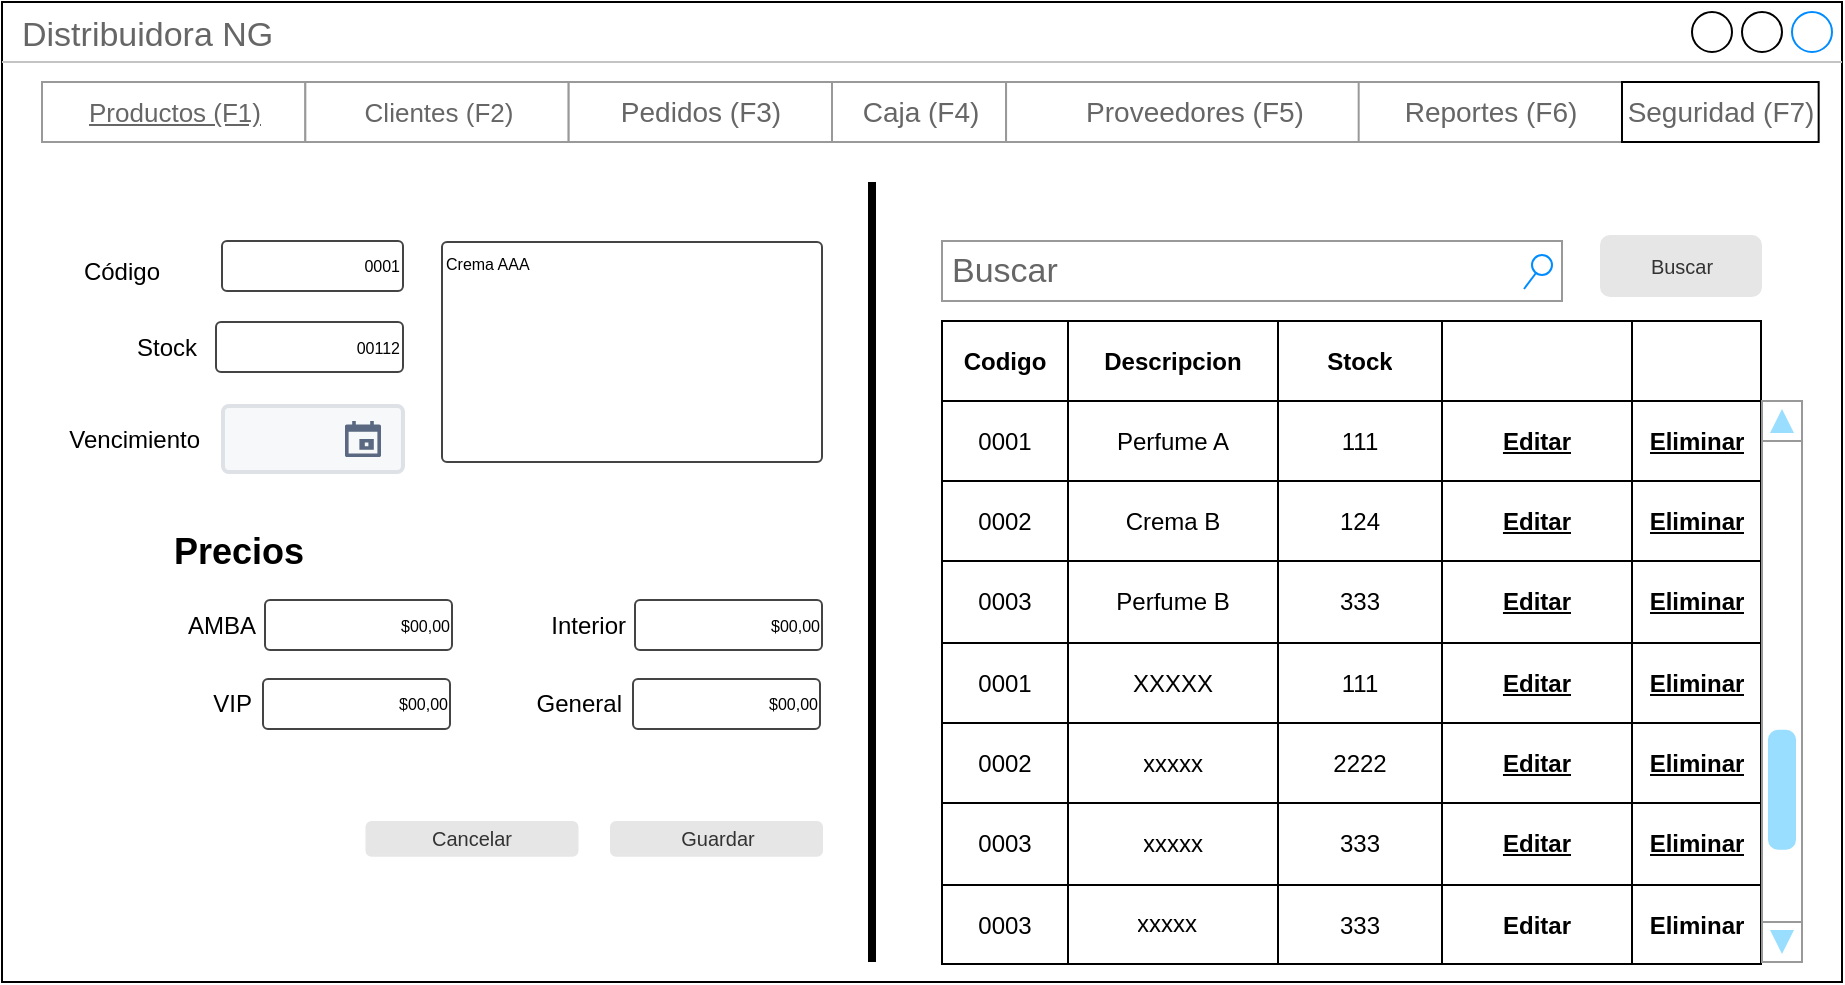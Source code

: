 <mxfile version="14.2.7" type="device"><diagram name="Page-1" id="f1b7ffb7-ca1e-a977-7cf5-a751b3c06c05"><mxGraphModel dx="2248" dy="762" grid="1" gridSize="10" guides="1" tooltips="1" connect="1" arrows="1" fold="1" page="1" pageScale="1" pageWidth="826" pageHeight="1169" background="none" math="0" shadow="0"><root><mxCell id="0"/><mxCell id="1" parent="0"/><mxCell id="uGyQ7GPlgNel_OXIpwsX-61" value="Distribuidora NG" style="strokeWidth=1;shadow=0;dashed=0;align=center;html=1;shape=mxgraph.mockup.containers.window;align=left;verticalAlign=top;spacingLeft=8;strokeColor2=#008cff;strokeColor3=#c4c4c4;fontColor=#666666;mainText=;fontSize=17;labelBackgroundColor=none;" vertex="1" parent="1"><mxGeometry x="-130" y="120" width="920" height="490" as="geometry"/></mxCell><mxCell id="uGyQ7GPlgNel_OXIpwsX-63" value="" style="strokeWidth=1;shadow=0;dashed=0;align=center;html=1;shape=mxgraph.mockup.forms.rrect;rSize=0;strokeColor=#999999;fontSize=10;" vertex="1" parent="1"><mxGeometry x="-110" y="160" width="790" height="30" as="geometry"/></mxCell><mxCell id="uGyQ7GPlgNel_OXIpwsX-64" value="&lt;u&gt;&lt;font style=&quot;font-size: 13px&quot;&gt;Productos (F1)&lt;/font&gt;&lt;/u&gt;" style="strokeColor=inherit;fillColor=inherit;gradientColor=inherit;strokeWidth=1;shadow=0;dashed=0;align=center;html=1;shape=mxgraph.mockup.forms.rrect;rSize=0;fontSize=17;fontColor=#666666;" vertex="1" parent="uGyQ7GPlgNel_OXIpwsX-63"><mxGeometry width="131.667" height="30" as="geometry"/></mxCell><mxCell id="uGyQ7GPlgNel_OXIpwsX-65" value="&lt;font style=&quot;font-size: 13px&quot;&gt;Clientes (F2)&lt;/font&gt;" style="strokeColor=inherit;fillColor=inherit;gradientColor=inherit;strokeWidth=1;shadow=0;dashed=0;align=center;html=1;shape=mxgraph.mockup.forms.rrect;rSize=0;fontSize=17;fontColor=#666666;" vertex="1" parent="uGyQ7GPlgNel_OXIpwsX-63"><mxGeometry x="131.667" width="131.667" height="30" as="geometry"/></mxCell><mxCell id="uGyQ7GPlgNel_OXIpwsX-66" value="&lt;font style=&quot;font-size: 14px&quot;&gt;Pedidos (F3)&lt;/font&gt;" style="strokeColor=inherit;fillColor=inherit;gradientColor=inherit;strokeWidth=1;shadow=0;dashed=0;align=center;html=1;shape=mxgraph.mockup.forms.rrect;rSize=0;fontSize=17;fontColor=#666666;" vertex="1" parent="uGyQ7GPlgNel_OXIpwsX-63"><mxGeometry x="263.333" width="131.667" height="30" as="geometry"/></mxCell><mxCell id="uGyQ7GPlgNel_OXIpwsX-67" value="&lt;font style=&quot;font-size: 14px&quot;&gt;Caja (F4)&lt;/font&gt;" style="strokeColor=inherit;fillColor=inherit;gradientColor=inherit;strokeWidth=1;shadow=0;dashed=0;align=center;html=1;shape=mxgraph.mockup.forms.rrect;rSize=0;fontSize=17;fontColor=#666666;" vertex="1" parent="uGyQ7GPlgNel_OXIpwsX-63"><mxGeometry x="395" width="87.034" height="30" as="geometry"/></mxCell><mxCell id="uGyQ7GPlgNel_OXIpwsX-68" value="&lt;font style=&quot;font-size: 14px&quot;&gt;Proveedores (F5)&lt;/font&gt;" style="strokeColor=inherit;fillColor=inherit;gradientColor=inherit;strokeWidth=1;shadow=0;dashed=0;align=center;html=1;shape=mxgraph.mockup.forms.rrect;rSize=0;fontSize=17;fontColor=#666666;" vertex="1" parent="uGyQ7GPlgNel_OXIpwsX-63"><mxGeometry x="482.034" width="187.458" height="30" as="geometry"/></mxCell><mxCell id="uGyQ7GPlgNel_OXIpwsX-69" value="&lt;font style=&quot;font-size: 14px&quot;&gt;Reportes (F6)&lt;/font&gt;" style="strokeColor=inherit;fillColor=inherit;gradientColor=inherit;strokeWidth=1;shadow=0;dashed=0;align=center;html=1;shape=mxgraph.mockup.forms.rrect;rSize=0;fontSize=17;fontColor=#666666;" vertex="1" parent="uGyQ7GPlgNel_OXIpwsX-63"><mxGeometry x="658.333" width="131.667" height="30" as="geometry"/></mxCell><mxCell id="uGyQ7GPlgNel_OXIpwsX-101" value="Buscar" style="strokeWidth=1;shadow=0;dashed=0;align=center;html=1;shape=mxgraph.mockup.forms.searchBox;strokeColor=#999999;mainText=;strokeColor2=#008cff;fontColor=#666666;fontSize=17;align=left;spacingLeft=3;" vertex="1" parent="1"><mxGeometry x="340" y="239.5" width="310" height="30" as="geometry"/></mxCell><mxCell id="uGyQ7GPlgNel_OXIpwsX-187" value="" style="shape=table;html=1;whiteSpace=wrap;startSize=0;container=1;collapsible=0;childLayout=tableLayout;fontSize=12;" vertex="1" parent="1"><mxGeometry x="340" y="279.5" width="409.5" height="321.5" as="geometry"/></mxCell><mxCell id="uGyQ7GPlgNel_OXIpwsX-188" value="" style="shape=partialRectangle;html=1;whiteSpace=wrap;collapsible=0;dropTarget=0;pointerEvents=0;fillColor=none;top=0;left=0;bottom=0;right=0;points=[[0,0.5],[1,0.5]];portConstraint=eastwest;" vertex="1" parent="uGyQ7GPlgNel_OXIpwsX-187"><mxGeometry width="409.5" height="40" as="geometry"/></mxCell><mxCell id="uGyQ7GPlgNel_OXIpwsX-189" value="Codigo" style="shape=partialRectangle;html=1;whiteSpace=wrap;connectable=0;overflow=hidden;fillColor=none;top=0;left=0;bottom=0;right=0;fontStyle=1" vertex="1" parent="uGyQ7GPlgNel_OXIpwsX-188"><mxGeometry width="63" height="40" as="geometry"/></mxCell><mxCell id="uGyQ7GPlgNel_OXIpwsX-190" value="Descripcion" style="shape=partialRectangle;html=1;whiteSpace=wrap;connectable=0;overflow=hidden;fillColor=none;top=0;left=0;bottom=0;right=0;fontStyle=1" vertex="1" parent="uGyQ7GPlgNel_OXIpwsX-188"><mxGeometry x="63" width="105" height="40" as="geometry"/></mxCell><mxCell id="uGyQ7GPlgNel_OXIpwsX-191" value="Stock" style="shape=partialRectangle;html=1;whiteSpace=wrap;connectable=0;overflow=hidden;fillColor=none;top=0;left=0;bottom=0;right=0;fontStyle=1" vertex="1" parent="uGyQ7GPlgNel_OXIpwsX-188"><mxGeometry x="168" width="82" height="40" as="geometry"/></mxCell><mxCell id="uGyQ7GPlgNel_OXIpwsX-192" value="" style="shape=partialRectangle;html=1;whiteSpace=wrap;connectable=0;overflow=hidden;fillColor=none;top=0;left=0;bottom=0;right=0;" vertex="1" parent="uGyQ7GPlgNel_OXIpwsX-188"><mxGeometry x="250" width="95" height="40" as="geometry"/></mxCell><mxCell id="uGyQ7GPlgNel_OXIpwsX-193" value="" style="shape=partialRectangle;html=1;whiteSpace=wrap;connectable=0;overflow=hidden;fillColor=none;top=0;left=0;bottom=0;right=0;" vertex="1" parent="uGyQ7GPlgNel_OXIpwsX-188"><mxGeometry x="345" width="65" height="40" as="geometry"/></mxCell><mxCell id="uGyQ7GPlgNel_OXIpwsX-194" value="" style="shape=partialRectangle;html=1;whiteSpace=wrap;collapsible=0;dropTarget=0;pointerEvents=0;fillColor=none;top=0;left=0;bottom=0;right=0;points=[[0,0.5],[1,0.5]];portConstraint=eastwest;" vertex="1" parent="uGyQ7GPlgNel_OXIpwsX-187"><mxGeometry y="40" width="409.5" height="40" as="geometry"/></mxCell><mxCell id="uGyQ7GPlgNel_OXIpwsX-195" value="0001" style="shape=partialRectangle;html=1;whiteSpace=wrap;connectable=0;overflow=hidden;fillColor=none;top=0;left=0;bottom=0;right=0;" vertex="1" parent="uGyQ7GPlgNel_OXIpwsX-194"><mxGeometry width="63" height="40" as="geometry"/></mxCell><mxCell id="uGyQ7GPlgNel_OXIpwsX-196" value="Perfume A" style="shape=partialRectangle;html=1;whiteSpace=wrap;connectable=0;overflow=hidden;fillColor=none;top=0;left=0;bottom=0;right=0;" vertex="1" parent="uGyQ7GPlgNel_OXIpwsX-194"><mxGeometry x="63" width="105" height="40" as="geometry"/></mxCell><mxCell id="uGyQ7GPlgNel_OXIpwsX-197" value="111" style="shape=partialRectangle;html=1;whiteSpace=wrap;connectable=0;overflow=hidden;fillColor=none;top=0;left=0;bottom=0;right=0;fontSize=12;" vertex="1" parent="uGyQ7GPlgNel_OXIpwsX-194"><mxGeometry x="168" width="82" height="40" as="geometry"/></mxCell><mxCell id="uGyQ7GPlgNel_OXIpwsX-198" value="&lt;u&gt;&lt;b&gt;Editar&lt;/b&gt;&lt;/u&gt;" style="shape=partialRectangle;html=1;whiteSpace=wrap;connectable=0;overflow=hidden;fillColor=none;top=0;left=0;bottom=0;right=0;" vertex="1" parent="uGyQ7GPlgNel_OXIpwsX-194"><mxGeometry x="250" width="95" height="40" as="geometry"/></mxCell><mxCell id="uGyQ7GPlgNel_OXIpwsX-199" value="&lt;b&gt;&lt;u&gt;Eliminar&lt;/u&gt;&lt;/b&gt;" style="shape=partialRectangle;html=1;whiteSpace=wrap;connectable=0;overflow=hidden;fillColor=none;top=0;left=0;bottom=0;right=0;" vertex="1" parent="uGyQ7GPlgNel_OXIpwsX-194"><mxGeometry x="345" width="65" height="40" as="geometry"/></mxCell><mxCell id="uGyQ7GPlgNel_OXIpwsX-200" value="" style="shape=partialRectangle;html=1;whiteSpace=wrap;collapsible=0;dropTarget=0;pointerEvents=0;fillColor=none;top=0;left=0;bottom=0;right=0;points=[[0,0.5],[1,0.5]];portConstraint=eastwest;" vertex="1" parent="uGyQ7GPlgNel_OXIpwsX-187"><mxGeometry y="80" width="409.5" height="40" as="geometry"/></mxCell><mxCell id="uGyQ7GPlgNel_OXIpwsX-201" value="0002" style="shape=partialRectangle;html=1;whiteSpace=wrap;connectable=0;overflow=hidden;fillColor=none;top=0;left=0;bottom=0;right=0;" vertex="1" parent="uGyQ7GPlgNel_OXIpwsX-200"><mxGeometry width="63" height="40" as="geometry"/></mxCell><mxCell id="uGyQ7GPlgNel_OXIpwsX-202" value="Crema B" style="shape=partialRectangle;html=1;whiteSpace=wrap;connectable=0;overflow=hidden;fillColor=none;top=0;left=0;bottom=0;right=0;" vertex="1" parent="uGyQ7GPlgNel_OXIpwsX-200"><mxGeometry x="63" width="105" height="40" as="geometry"/></mxCell><mxCell id="uGyQ7GPlgNel_OXIpwsX-203" value="124" style="shape=partialRectangle;html=1;whiteSpace=wrap;connectable=0;overflow=hidden;fillColor=none;top=0;left=0;bottom=0;right=0;fontSize=12;" vertex="1" parent="uGyQ7GPlgNel_OXIpwsX-200"><mxGeometry x="168" width="82" height="40" as="geometry"/></mxCell><mxCell id="uGyQ7GPlgNel_OXIpwsX-204" value="Editar" style="shape=partialRectangle;html=1;whiteSpace=wrap;connectable=0;overflow=hidden;fillColor=none;top=0;left=0;bottom=0;right=0;fontStyle=5" vertex="1" parent="uGyQ7GPlgNel_OXIpwsX-200"><mxGeometry x="250" width="95" height="40" as="geometry"/></mxCell><mxCell id="uGyQ7GPlgNel_OXIpwsX-205" value="Eliminar" style="shape=partialRectangle;html=1;whiteSpace=wrap;connectable=0;overflow=hidden;fillColor=none;top=0;left=0;bottom=0;right=0;fontStyle=5" vertex="1" parent="uGyQ7GPlgNel_OXIpwsX-200"><mxGeometry x="345" width="65" height="40" as="geometry"/></mxCell><mxCell id="uGyQ7GPlgNel_OXIpwsX-206" value="" style="shape=partialRectangle;html=1;whiteSpace=wrap;collapsible=0;dropTarget=0;pointerEvents=0;fillColor=none;top=0;left=0;bottom=0;right=0;points=[[0,0.5],[1,0.5]];portConstraint=eastwest;" vertex="1" parent="uGyQ7GPlgNel_OXIpwsX-187"><mxGeometry y="120" width="409.5" height="41" as="geometry"/></mxCell><mxCell id="uGyQ7GPlgNel_OXIpwsX-207" value="0003" style="shape=partialRectangle;html=1;whiteSpace=wrap;connectable=0;overflow=hidden;fillColor=none;top=0;left=0;bottom=0;right=0;" vertex="1" parent="uGyQ7GPlgNel_OXIpwsX-206"><mxGeometry width="63" height="41" as="geometry"/></mxCell><mxCell id="uGyQ7GPlgNel_OXIpwsX-208" value="Perfume B" style="shape=partialRectangle;html=1;whiteSpace=wrap;connectable=0;overflow=hidden;fillColor=none;top=0;left=0;bottom=0;right=0;" vertex="1" parent="uGyQ7GPlgNel_OXIpwsX-206"><mxGeometry x="63" width="105" height="41" as="geometry"/></mxCell><mxCell id="uGyQ7GPlgNel_OXIpwsX-209" value="333" style="shape=partialRectangle;html=1;whiteSpace=wrap;connectable=0;overflow=hidden;fillColor=none;top=0;left=0;bottom=0;right=0;fontSize=12;" vertex="1" parent="uGyQ7GPlgNel_OXIpwsX-206"><mxGeometry x="168" width="82" height="41" as="geometry"/></mxCell><mxCell id="uGyQ7GPlgNel_OXIpwsX-210" value="Editar" style="shape=partialRectangle;html=1;whiteSpace=wrap;connectable=0;overflow=hidden;fillColor=none;top=0;left=0;bottom=0;right=0;fontStyle=5" vertex="1" parent="uGyQ7GPlgNel_OXIpwsX-206"><mxGeometry x="250" width="95" height="41" as="geometry"/></mxCell><mxCell id="uGyQ7GPlgNel_OXIpwsX-211" value="Eliminar" style="shape=partialRectangle;html=1;whiteSpace=wrap;connectable=0;overflow=hidden;fillColor=none;top=0;left=0;bottom=0;right=0;fontStyle=5" vertex="1" parent="uGyQ7GPlgNel_OXIpwsX-206"><mxGeometry x="345" width="65" height="41" as="geometry"/></mxCell><mxCell id="uGyQ7GPlgNel_OXIpwsX-268" value="" style="shape=partialRectangle;html=1;whiteSpace=wrap;collapsible=0;dropTarget=0;pointerEvents=0;fillColor=none;top=0;left=0;bottom=0;right=0;points=[[0,0.5],[1,0.5]];portConstraint=eastwest;" vertex="1" parent="uGyQ7GPlgNel_OXIpwsX-187"><mxGeometry y="161" width="409.5" height="40" as="geometry"/></mxCell><mxCell id="uGyQ7GPlgNel_OXIpwsX-269" value="0001" style="shape=partialRectangle;html=1;whiteSpace=wrap;connectable=0;overflow=hidden;fillColor=none;top=0;left=0;bottom=0;right=0;" vertex="1" parent="uGyQ7GPlgNel_OXIpwsX-268"><mxGeometry width="63" height="40" as="geometry"/></mxCell><mxCell id="uGyQ7GPlgNel_OXIpwsX-270" value="XXXXX" style="shape=partialRectangle;html=1;whiteSpace=wrap;connectable=0;overflow=hidden;fillColor=none;top=0;left=0;bottom=0;right=0;" vertex="1" parent="uGyQ7GPlgNel_OXIpwsX-268"><mxGeometry x="63" width="105" height="40" as="geometry"/></mxCell><mxCell id="uGyQ7GPlgNel_OXIpwsX-271" value="111" style="shape=partialRectangle;html=1;whiteSpace=wrap;connectable=0;overflow=hidden;fillColor=none;top=0;left=0;bottom=0;right=0;fontSize=12;" vertex="1" parent="uGyQ7GPlgNel_OXIpwsX-268"><mxGeometry x="168" width="82" height="40" as="geometry"/></mxCell><mxCell id="uGyQ7GPlgNel_OXIpwsX-272" value="&lt;u&gt;&lt;b&gt;Editar&lt;/b&gt;&lt;/u&gt;" style="shape=partialRectangle;html=1;whiteSpace=wrap;connectable=0;overflow=hidden;fillColor=none;top=0;left=0;bottom=0;right=0;" vertex="1" parent="uGyQ7GPlgNel_OXIpwsX-268"><mxGeometry x="250" width="95" height="40" as="geometry"/></mxCell><mxCell id="uGyQ7GPlgNel_OXIpwsX-273" value="&lt;b&gt;&lt;u&gt;Eliminar&lt;/u&gt;&lt;/b&gt;" style="shape=partialRectangle;html=1;whiteSpace=wrap;connectable=0;overflow=hidden;fillColor=none;top=0;left=0;bottom=0;right=0;" vertex="1" parent="uGyQ7GPlgNel_OXIpwsX-268"><mxGeometry x="345" width="65" height="40" as="geometry"/></mxCell><mxCell id="uGyQ7GPlgNel_OXIpwsX-274" value="" style="shape=partialRectangle;html=1;whiteSpace=wrap;collapsible=0;dropTarget=0;pointerEvents=0;fillColor=none;top=0;left=0;bottom=0;right=0;points=[[0,0.5],[1,0.5]];portConstraint=eastwest;" vertex="1" parent="uGyQ7GPlgNel_OXIpwsX-187"><mxGeometry y="201" width="409.5" height="40" as="geometry"/></mxCell><mxCell id="uGyQ7GPlgNel_OXIpwsX-275" value="0002" style="shape=partialRectangle;html=1;whiteSpace=wrap;connectable=0;overflow=hidden;fillColor=none;top=0;left=0;bottom=0;right=0;" vertex="1" parent="uGyQ7GPlgNel_OXIpwsX-274"><mxGeometry width="63" height="40" as="geometry"/></mxCell><mxCell id="uGyQ7GPlgNel_OXIpwsX-276" value="xxxxx" style="shape=partialRectangle;html=1;whiteSpace=wrap;connectable=0;overflow=hidden;fillColor=none;top=0;left=0;bottom=0;right=0;" vertex="1" parent="uGyQ7GPlgNel_OXIpwsX-274"><mxGeometry x="63" width="105" height="40" as="geometry"/></mxCell><mxCell id="uGyQ7GPlgNel_OXIpwsX-277" value="2222" style="shape=partialRectangle;html=1;whiteSpace=wrap;connectable=0;overflow=hidden;fillColor=none;top=0;left=0;bottom=0;right=0;" vertex="1" parent="uGyQ7GPlgNel_OXIpwsX-274"><mxGeometry x="168" width="82" height="40" as="geometry"/></mxCell><mxCell id="uGyQ7GPlgNel_OXIpwsX-278" value="Editar" style="shape=partialRectangle;html=1;whiteSpace=wrap;connectable=0;overflow=hidden;fillColor=none;top=0;left=0;bottom=0;right=0;fontStyle=5" vertex="1" parent="uGyQ7GPlgNel_OXIpwsX-274"><mxGeometry x="250" width="95" height="40" as="geometry"/></mxCell><mxCell id="uGyQ7GPlgNel_OXIpwsX-279" value="Eliminar" style="shape=partialRectangle;html=1;whiteSpace=wrap;connectable=0;overflow=hidden;fillColor=none;top=0;left=0;bottom=0;right=0;fontStyle=5" vertex="1" parent="uGyQ7GPlgNel_OXIpwsX-274"><mxGeometry x="345" width="65" height="40" as="geometry"/></mxCell><mxCell id="uGyQ7GPlgNel_OXIpwsX-280" value="" style="shape=partialRectangle;html=1;whiteSpace=wrap;collapsible=0;dropTarget=0;pointerEvents=0;fillColor=none;top=0;left=0;bottom=0;right=0;points=[[0,0.5],[1,0.5]];portConstraint=eastwest;" vertex="1" parent="uGyQ7GPlgNel_OXIpwsX-187"><mxGeometry y="241" width="409.5" height="41" as="geometry"/></mxCell><mxCell id="uGyQ7GPlgNel_OXIpwsX-281" value="0003" style="shape=partialRectangle;html=1;whiteSpace=wrap;connectable=0;overflow=hidden;fillColor=none;top=0;left=0;bottom=0;right=0;" vertex="1" parent="uGyQ7GPlgNel_OXIpwsX-280"><mxGeometry width="63" height="41" as="geometry"/></mxCell><mxCell id="uGyQ7GPlgNel_OXIpwsX-282" value="xxxxx" style="shape=partialRectangle;html=1;whiteSpace=wrap;connectable=0;overflow=hidden;fillColor=none;top=0;left=0;bottom=0;right=0;" vertex="1" parent="uGyQ7GPlgNel_OXIpwsX-280"><mxGeometry x="63" width="105" height="41" as="geometry"/></mxCell><mxCell id="uGyQ7GPlgNel_OXIpwsX-283" value="333" style="shape=partialRectangle;html=1;whiteSpace=wrap;connectable=0;overflow=hidden;fillColor=none;top=0;left=0;bottom=0;right=0;fontSize=12;" vertex="1" parent="uGyQ7GPlgNel_OXIpwsX-280"><mxGeometry x="168" width="82" height="41" as="geometry"/></mxCell><mxCell id="uGyQ7GPlgNel_OXIpwsX-284" value="Editar" style="shape=partialRectangle;html=1;whiteSpace=wrap;connectable=0;overflow=hidden;fillColor=none;top=0;left=0;bottom=0;right=0;fontStyle=5" vertex="1" parent="uGyQ7GPlgNel_OXIpwsX-280"><mxGeometry x="250" width="95" height="41" as="geometry"/></mxCell><mxCell id="uGyQ7GPlgNel_OXIpwsX-285" value="Eliminar" style="shape=partialRectangle;html=1;whiteSpace=wrap;connectable=0;overflow=hidden;fillColor=none;top=0;left=0;bottom=0;right=0;fontStyle=5" vertex="1" parent="uGyQ7GPlgNel_OXIpwsX-280"><mxGeometry x="345" width="65" height="41" as="geometry"/></mxCell><mxCell id="uGyQ7GPlgNel_OXIpwsX-262" value="" style="shape=partialRectangle;html=1;whiteSpace=wrap;collapsible=0;dropTarget=0;pointerEvents=0;fillColor=none;top=0;left=0;bottom=0;right=0;points=[[0,0.5],[1,0.5]];portConstraint=eastwest;" vertex="1" parent="uGyQ7GPlgNel_OXIpwsX-187"><mxGeometry y="282" width="409.5" height="40" as="geometry"/></mxCell><mxCell id="uGyQ7GPlgNel_OXIpwsX-263" value="&lt;span style=&quot;font-weight: 400&quot;&gt;0003&lt;/span&gt;" style="shape=partialRectangle;html=1;whiteSpace=wrap;connectable=0;overflow=hidden;fillColor=none;top=0;left=0;bottom=0;right=0;fontStyle=1" vertex="1" parent="uGyQ7GPlgNel_OXIpwsX-262"><mxGeometry width="63" height="40" as="geometry"/></mxCell><mxCell id="uGyQ7GPlgNel_OXIpwsX-264" value="" style="shape=partialRectangle;html=1;whiteSpace=wrap;connectable=0;overflow=hidden;fillColor=none;top=0;left=0;bottom=0;right=0;fontStyle=1" vertex="1" parent="uGyQ7GPlgNel_OXIpwsX-262"><mxGeometry x="63" width="105" height="40" as="geometry"/></mxCell><mxCell id="uGyQ7GPlgNel_OXIpwsX-265" value="&lt;span style=&quot;font-weight: 400&quot;&gt;333&lt;/span&gt;" style="shape=partialRectangle;html=1;whiteSpace=wrap;connectable=0;overflow=hidden;fillColor=none;top=0;left=0;bottom=0;right=0;fontStyle=1" vertex="1" parent="uGyQ7GPlgNel_OXIpwsX-262"><mxGeometry x="168" width="82" height="40" as="geometry"/></mxCell><mxCell id="uGyQ7GPlgNel_OXIpwsX-266" value="&lt;span style=&quot;font-weight: 700&quot;&gt;Editar&lt;/span&gt;" style="shape=partialRectangle;html=1;whiteSpace=wrap;connectable=0;overflow=hidden;fillColor=none;top=0;left=0;bottom=0;right=0;" vertex="1" parent="uGyQ7GPlgNel_OXIpwsX-262"><mxGeometry x="250" width="95" height="40" as="geometry"/></mxCell><mxCell id="uGyQ7GPlgNel_OXIpwsX-267" value="&lt;span style=&quot;font-weight: 700&quot;&gt;Eliminar&lt;/span&gt;" style="shape=partialRectangle;html=1;whiteSpace=wrap;connectable=0;overflow=hidden;fillColor=none;top=0;left=0;bottom=0;right=0;" vertex="1" parent="uGyQ7GPlgNel_OXIpwsX-262"><mxGeometry x="345" width="65" height="40" as="geometry"/></mxCell><mxCell id="uGyQ7GPlgNel_OXIpwsX-217" value="" style="verticalLabelPosition=bottom;shadow=0;dashed=0;align=center;html=1;verticalAlign=top;strokeWidth=1;shape=mxgraph.mockup.navigation.scrollBar;strokeColor=#999999;barPos=20;fillColor2=#99ddff;strokeColor2=none;direction=north;" vertex="1" parent="1"><mxGeometry x="750" y="319.5" width="20" height="280.5" as="geometry"/></mxCell><mxCell id="uGyQ7GPlgNel_OXIpwsX-219" value="&lt;font style=&quot;font-size: 14px&quot;&gt;Seguridad (F7)&lt;/font&gt;" style="strokeColor=inherit;fillColor=inherit;gradientColor=inherit;strokeWidth=1;shadow=0;dashed=0;align=center;html=1;shape=mxgraph.mockup.forms.rrect;rSize=0;fontSize=17;fontColor=#666666;" vertex="1" parent="1"><mxGeometry x="679.997" y="160" width="98.333" height="30" as="geometry"/></mxCell><mxCell id="uGyQ7GPlgNel_OXIpwsX-221" value="0001" style="strokeWidth=1;html=1;shadow=0;dashed=0;shape=mxgraph.ios.iTextInput;strokeColor=#444444;buttonText=;fontSize=8;whiteSpace=wrap;align=right;" vertex="1" parent="1"><mxGeometry x="-20" y="239.5" width="90.5" height="25" as="geometry"/></mxCell><mxCell id="uGyQ7GPlgNel_OXIpwsX-222" value="Código" style="text;html=1;align=right;verticalAlign=middle;resizable=0;points=[];autosize=1;" vertex="1" parent="1"><mxGeometry x="-100" y="244.5" width="50" height="20" as="geometry"/></mxCell><mxCell id="uGyQ7GPlgNel_OXIpwsX-227" value="Crema AAA" style="strokeWidth=1;html=1;shadow=0;dashed=0;shape=mxgraph.ios.iTextInput;strokeColor=#444444;buttonText=;fontSize=8;whiteSpace=wrap;align=left;verticalAlign=top;" vertex="1" parent="1"><mxGeometry x="90" y="240" width="190" height="110" as="geometry"/></mxCell><mxCell id="uGyQ7GPlgNel_OXIpwsX-228" value="Stock" style="text;html=1;align=center;verticalAlign=middle;resizable=0;points=[];autosize=1;" vertex="1" parent="1"><mxGeometry x="-73" y="283" width="50" height="20" as="geometry"/></mxCell><mxCell id="uGyQ7GPlgNel_OXIpwsX-229" value="00112" style="strokeWidth=1;html=1;shadow=0;dashed=0;shape=mxgraph.ios.iTextInput;strokeColor=#444444;buttonText=;fontSize=8;whiteSpace=wrap;align=right;" vertex="1" parent="1"><mxGeometry x="-23" y="280" width="93.5" height="25" as="geometry"/></mxCell><mxCell id="uGyQ7GPlgNel_OXIpwsX-232" value="" style="rounded=1;arcSize=9;fillColor=#F7F8F9;align=left;spacingLeft=5;strokeColor=#DEE1E6;html=1;strokeWidth=2;fontColor=#596780;fontSize=12" vertex="1" parent="1"><mxGeometry x="-19.5" y="322" width="90" height="33" as="geometry"/></mxCell><mxCell id="uGyQ7GPlgNel_OXIpwsX-233" value="" style="shape=mxgraph.gmdl.calendar;fillColor=#5A6881;strokeColor=none" vertex="1" parent="uGyQ7GPlgNel_OXIpwsX-232"><mxGeometry x="1" y="0.5" width="18" height="18" relative="1" as="geometry"><mxPoint x="-29" y="-9" as="offset"/></mxGeometry></mxCell><mxCell id="uGyQ7GPlgNel_OXIpwsX-237" value="$00,00" style="strokeWidth=1;html=1;shadow=0;dashed=0;shape=mxgraph.ios.iTextInput;strokeColor=#444444;buttonText=;fontSize=8;whiteSpace=wrap;align=right;" vertex="1" parent="1"><mxGeometry x="1.5" y="419" width="93.5" height="25" as="geometry"/></mxCell><mxCell id="uGyQ7GPlgNel_OXIpwsX-238" value="&amp;nbsp;AMBA" style="text;html=1;align=right;verticalAlign=middle;resizable=0;points=[];autosize=1;" vertex="1" parent="1"><mxGeometry x="-52.5" y="421.5" width="50" height="20" as="geometry"/></mxCell><mxCell id="uGyQ7GPlgNel_OXIpwsX-241" value="$00,00" style="strokeWidth=1;html=1;shadow=0;dashed=0;shape=mxgraph.ios.iTextInput;strokeColor=#444444;buttonText=;fontSize=8;whiteSpace=wrap;align=right;" vertex="1" parent="1"><mxGeometry x="0.5" y="458.5" width="93.5" height="25" as="geometry"/></mxCell><mxCell id="uGyQ7GPlgNel_OXIpwsX-242" value="VIP" style="text;html=1;align=right;verticalAlign=middle;resizable=0;points=[];autosize=1;" vertex="1" parent="1"><mxGeometry x="-34.5" y="461" width="30" height="20" as="geometry"/></mxCell><mxCell id="uGyQ7GPlgNel_OXIpwsX-243" value="$00,00" style="strokeWidth=1;html=1;shadow=0;dashed=0;shape=mxgraph.ios.iTextInput;strokeColor=#444444;buttonText=;fontSize=8;whiteSpace=wrap;align=right;" vertex="1" parent="1"><mxGeometry x="186.5" y="419" width="93.5" height="25" as="geometry"/></mxCell><mxCell id="uGyQ7GPlgNel_OXIpwsX-244" value="Interior" style="text;html=1;align=right;verticalAlign=middle;resizable=0;points=[];autosize=1;" vertex="1" parent="1"><mxGeometry x="132.5" y="421.5" width="50" height="20" as="geometry"/></mxCell><mxCell id="uGyQ7GPlgNel_OXIpwsX-245" value="$00,00" style="strokeWidth=1;html=1;shadow=0;dashed=0;shape=mxgraph.ios.iTextInput;strokeColor=#444444;buttonText=;fontSize=8;whiteSpace=wrap;align=right;" vertex="1" parent="1"><mxGeometry x="185.5" y="458.5" width="93.5" height="25" as="geometry"/></mxCell><mxCell id="uGyQ7GPlgNel_OXIpwsX-246" value="General" style="text;html=1;align=right;verticalAlign=middle;resizable=0;points=[];autosize=1;" vertex="1" parent="1"><mxGeometry x="120.5" y="461" width="60" height="20" as="geometry"/></mxCell><mxCell id="uGyQ7GPlgNel_OXIpwsX-248" value="Precios" style="text;html=1;align=center;verticalAlign=middle;resizable=0;points=[];autosize=1;fontStyle=1;fontSize=18;" vertex="1" parent="1"><mxGeometry x="-52.5" y="380" width="80" height="30" as="geometry"/></mxCell><mxCell id="uGyQ7GPlgNel_OXIpwsX-250" value="Vencimiento" style="text;html=1;align=right;verticalAlign=middle;resizable=0;points=[];autosize=1;" vertex="1" parent="1"><mxGeometry x="-110.5" y="328.5" width="80" height="20" as="geometry"/></mxCell><mxCell id="uGyQ7GPlgNel_OXIpwsX-287" value="xxxxx" style="shape=partialRectangle;html=1;whiteSpace=wrap;connectable=0;overflow=hidden;fillColor=none;top=0;left=0;bottom=0;right=0;" vertex="1" parent="1"><mxGeometry x="400" y="560" width="105" height="41" as="geometry"/></mxCell><mxCell id="uGyQ7GPlgNel_OXIpwsX-289" value="" style="line;strokeWidth=4;direction=south;html=1;perimeter=backbonePerimeter;points=[];outlineConnect=0;fontSize=12;align=right;" vertex="1" parent="1"><mxGeometry x="300" y="210" width="10" height="390" as="geometry"/></mxCell><mxCell id="uGyQ7GPlgNel_OXIpwsX-290" value="Guardar" style="rounded=1;html=1;shadow=0;dashed=0;whiteSpace=wrap;fontSize=10;fillColor=#E6E6E6;align=center;strokeColor=#E6E6E6;fontColor=#333333;" vertex="1" parent="1"><mxGeometry x="174.5" y="530" width="105.5" height="16.88" as="geometry"/></mxCell><mxCell id="uGyQ7GPlgNel_OXIpwsX-293" value="Cancelar" style="rounded=1;html=1;shadow=0;dashed=0;whiteSpace=wrap;fontSize=10;fillColor=#E6E6E6;align=center;strokeColor=#E6E6E6;fontColor=#333333;" vertex="1" parent="1"><mxGeometry x="52.25" y="530" width="105.5" height="16.88" as="geometry"/></mxCell><mxCell id="uGyQ7GPlgNel_OXIpwsX-294" value="Buscar" style="rounded=1;html=1;shadow=0;dashed=0;whiteSpace=wrap;fontSize=10;fillColor=#E6E6E6;align=center;strokeColor=#E6E6E6;fontColor=#333333;" vertex="1" parent="1"><mxGeometry x="669.5" y="237" width="80" height="30" as="geometry"/></mxCell></root></mxGraphModel></diagram></mxfile>